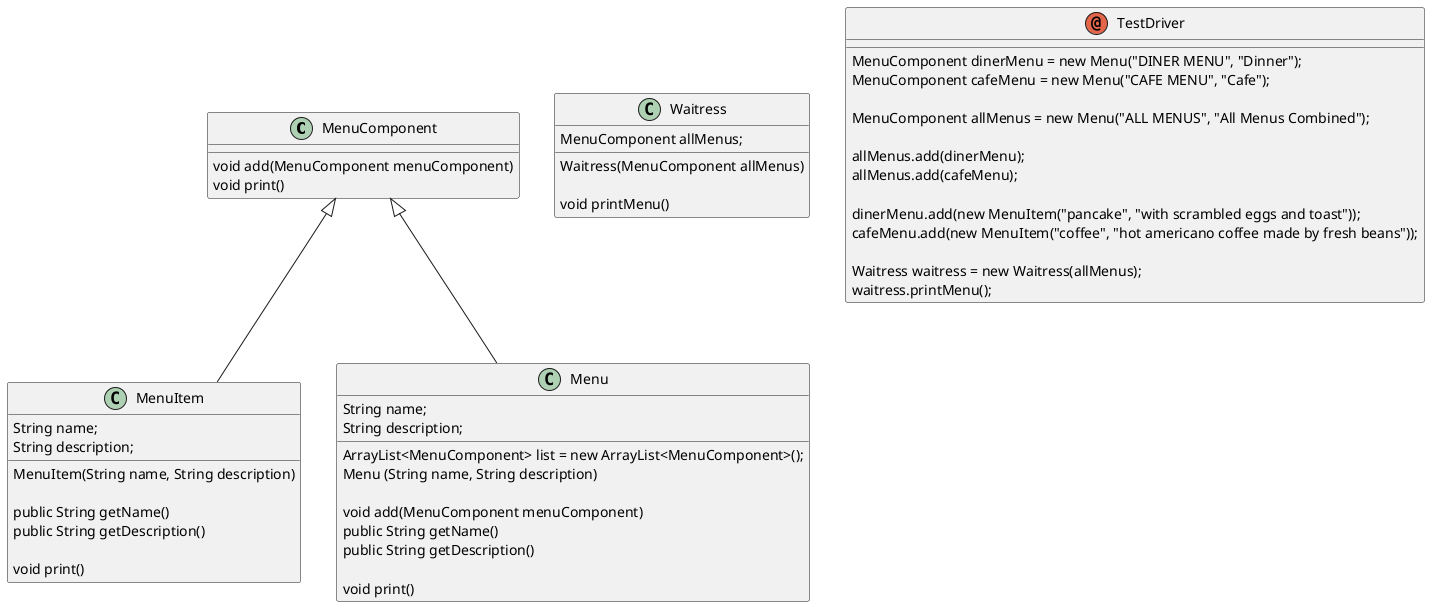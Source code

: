 @startuml uml

class MenuComponent {

    void add(MenuComponent menuComponent)
    void print()
}

class MenuItem extends MenuComponent {
    String name;
    String description;

    MenuItem(String name, String description)

    public String getName()
    public String getDescription()

    void print()
}

class Menu extends MenuComponent{

    ArrayList<MenuComponent> list = new ArrayList<MenuComponent>();
    String name;
    String description;

    Menu (String name, String description)

    void add(MenuComponent menuComponent)
    public String getName()
    public String getDescription()

    void print()
}

class Waitress {
    MenuComponent allMenus;

    Waitress(MenuComponent allMenus)

    void printMenu()
}

annotation TestDriver {
        MenuComponent dinerMenu = new Menu("DINER MENU", "Dinner");
        MenuComponent cafeMenu = new Menu("CAFE MENU", "Cafe");

        MenuComponent allMenus = new Menu("ALL MENUS", "All Menus Combined");

        allMenus.add(dinerMenu);
        allMenus.add(cafeMenu);

        dinerMenu.add(new MenuItem("pancake", "with scrambled eggs and toast"));
        cafeMenu.add(new MenuItem("coffee", "hot americano coffee made by fresh beans"));

        Waitress waitress = new Waitress(allMenus);
        waitress.printMenu();
}

@enduml